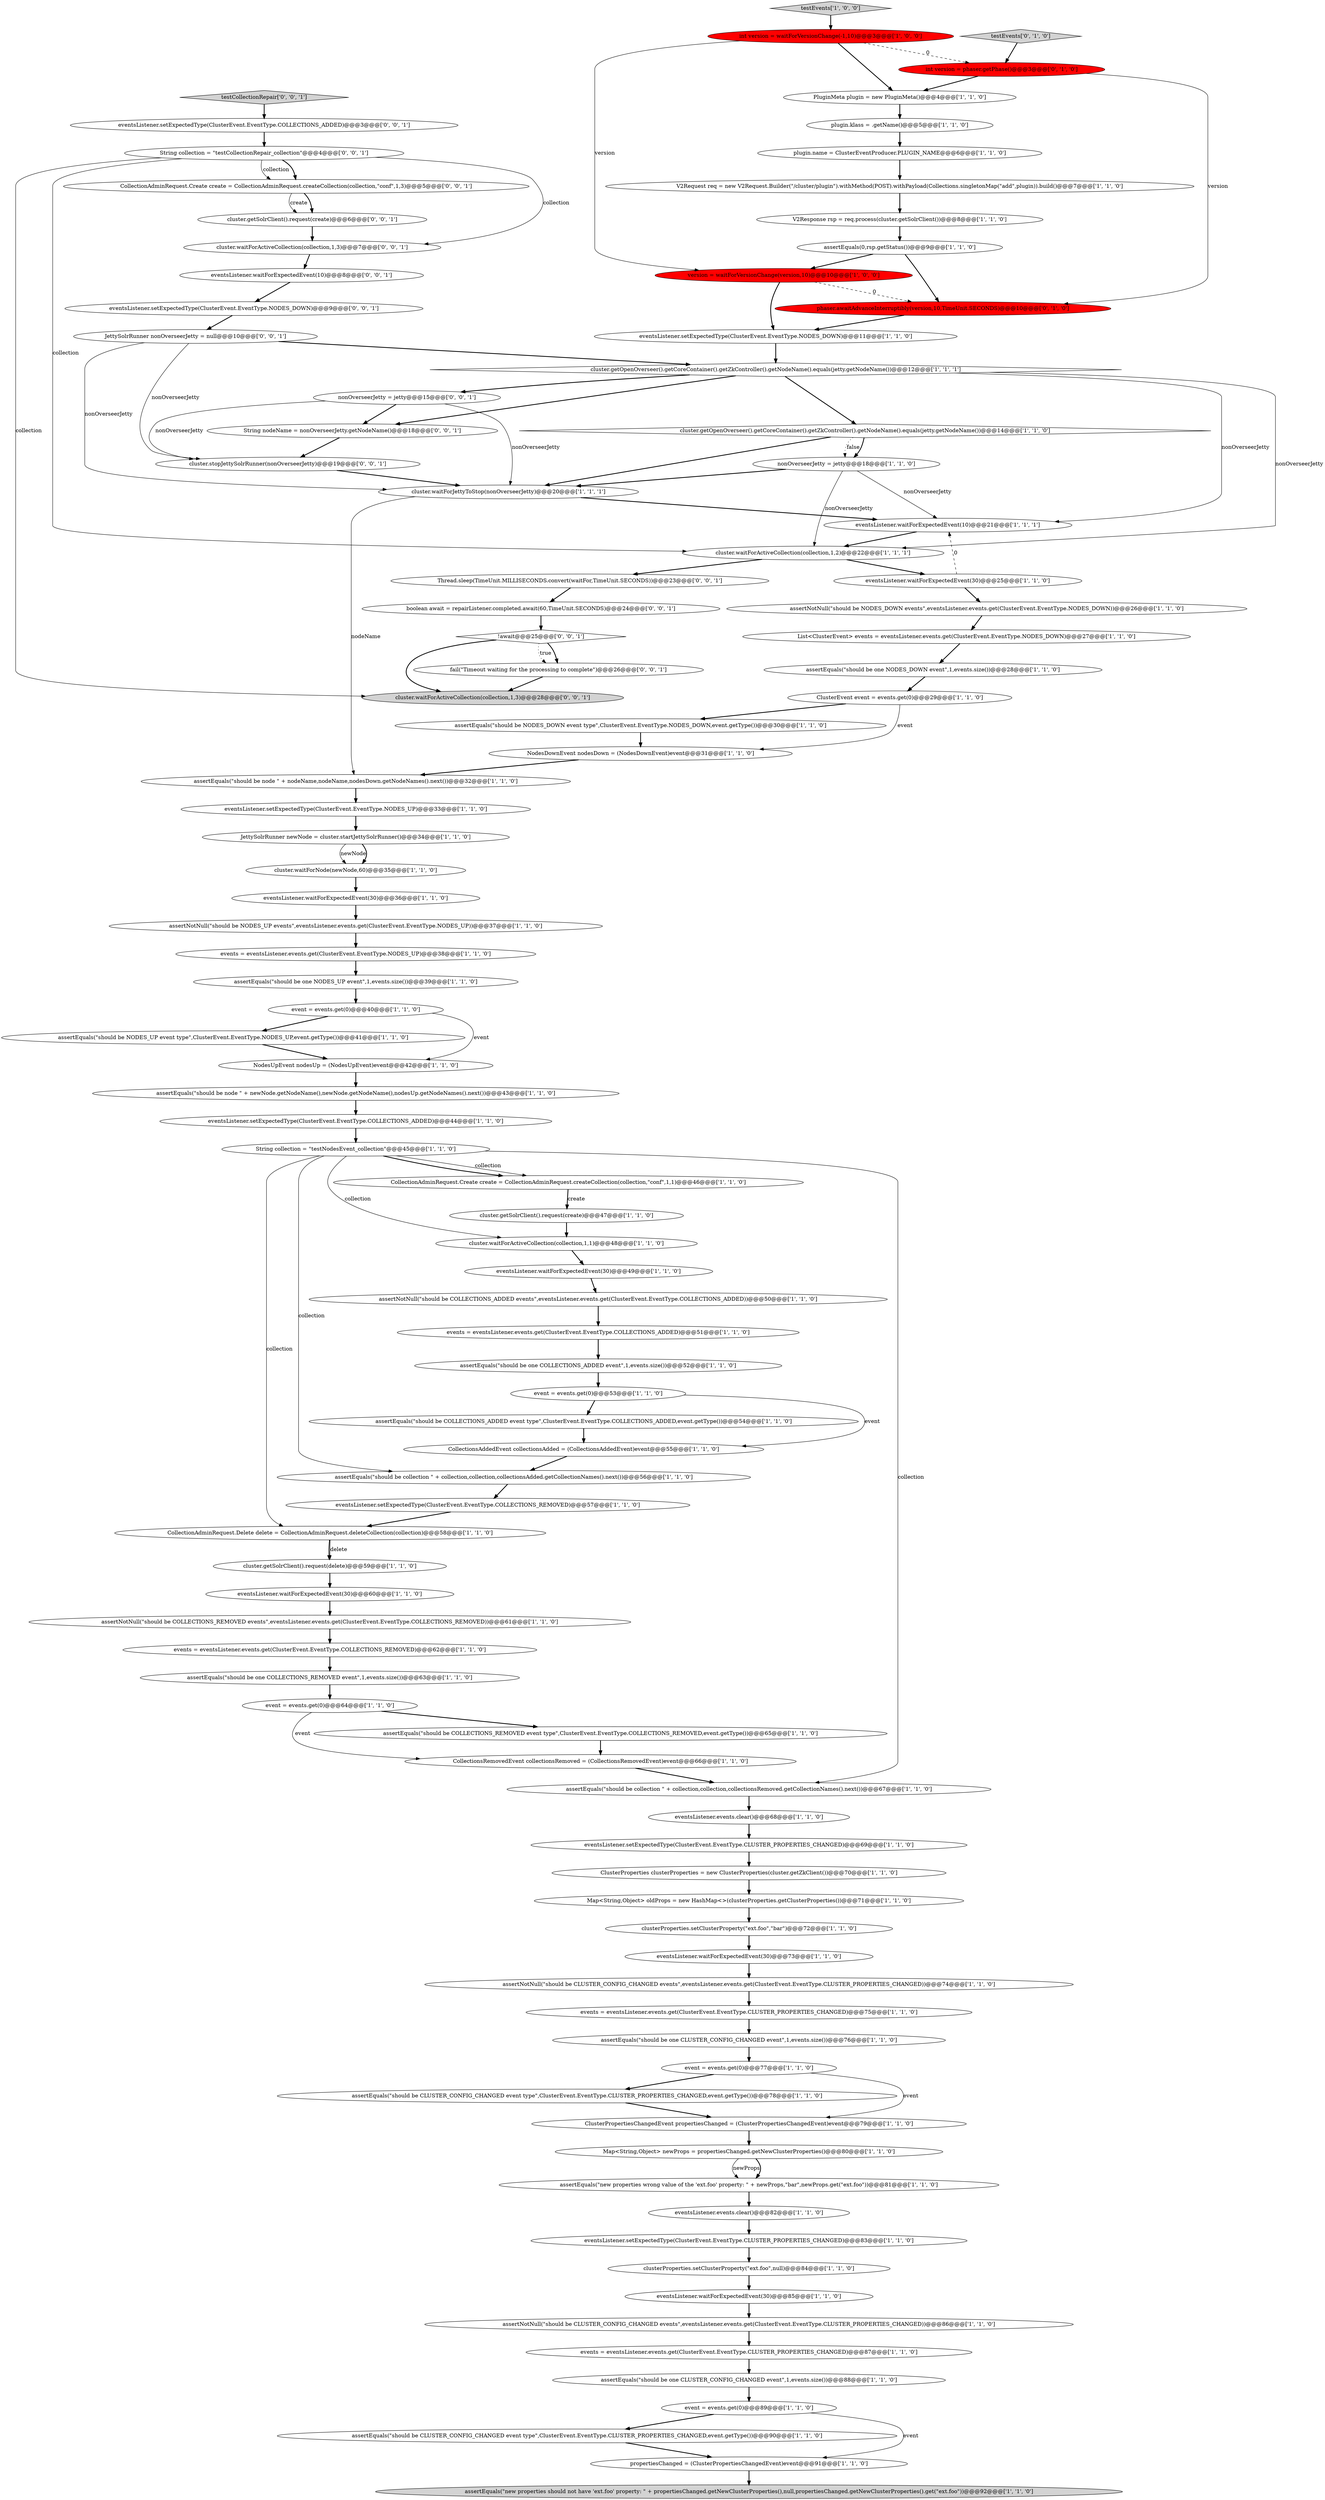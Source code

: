 digraph {
16 [style = filled, label = "cluster.getOpenOverseer().getCoreContainer().getZkController().getNodeName().equals(jetty.getNodeName())@@@14@@@['1', '1', '0']", fillcolor = white, shape = diamond image = "AAA0AAABBB1BBB"];
59 [style = filled, label = "ClusterProperties clusterProperties = new ClusterProperties(cluster.getZkClient())@@@70@@@['1', '1', '0']", fillcolor = white, shape = ellipse image = "AAA0AAABBB1BBB"];
65 [style = filled, label = "assertEquals(\"should be NODES_UP event type\",ClusterEvent.EventType.NODES_UP,event.getType())@@@41@@@['1', '1', '0']", fillcolor = white, shape = ellipse image = "AAA0AAABBB1BBB"];
85 [style = filled, label = "testEvents['0', '1', '0']", fillcolor = lightgray, shape = diamond image = "AAA0AAABBB2BBB"];
99 [style = filled, label = "String collection = \"testCollectionRepair_collection\"@@@4@@@['0', '0', '1']", fillcolor = white, shape = ellipse image = "AAA0AAABBB3BBB"];
33 [style = filled, label = "assertEquals(0,rsp.getStatus())@@@9@@@['1', '1', '0']", fillcolor = white, shape = ellipse image = "AAA0AAABBB1BBB"];
71 [style = filled, label = "NodesUpEvent nodesUp = (NodesUpEvent)event@@@42@@@['1', '1', '0']", fillcolor = white, shape = ellipse image = "AAA0AAABBB1BBB"];
88 [style = filled, label = "CollectionAdminRequest.Create create = CollectionAdminRequest.createCollection(collection,\"conf\",1,3)@@@5@@@['0', '0', '1']", fillcolor = white, shape = ellipse image = "AAA0AAABBB3BBB"];
86 [style = filled, label = "phaser.awaitAdvanceInterruptibly(version,10,TimeUnit.SECONDS)@@@10@@@['0', '1', '0']", fillcolor = red, shape = ellipse image = "AAA1AAABBB2BBB"];
77 [style = filled, label = "eventsListener.setExpectedType(ClusterEvent.EventType.CLUSTER_PROPERTIES_CHANGED)@@@69@@@['1', '1', '0']", fillcolor = white, shape = ellipse image = "AAA0AAABBB1BBB"];
6 [style = filled, label = "V2Response rsp = req.process(cluster.getSolrClient())@@@8@@@['1', '1', '0']", fillcolor = white, shape = ellipse image = "AAA0AAABBB1BBB"];
60 [style = filled, label = "plugin.klass = .getName()@@@5@@@['1', '1', '0']", fillcolor = white, shape = ellipse image = "AAA0AAABBB1BBB"];
92 [style = filled, label = "cluster.waitForActiveCollection(collection,1,3)@@@7@@@['0', '0', '1']", fillcolor = white, shape = ellipse image = "AAA0AAABBB3BBB"];
89 [style = filled, label = "cluster.stopJettySolrRunner(nonOverseerJetty)@@@19@@@['0', '0', '1']", fillcolor = white, shape = ellipse image = "AAA0AAABBB3BBB"];
37 [style = filled, label = "assertEquals(\"should be CLUSTER_CONFIG_CHANGED event type\",ClusterEvent.EventType.CLUSTER_PROPERTIES_CHANGED,event.getType())@@@78@@@['1', '1', '0']", fillcolor = white, shape = ellipse image = "AAA0AAABBB1BBB"];
17 [style = filled, label = "assertEquals(\"should be one CLUSTER_CONFIG_CHANGED event\",1,events.size())@@@88@@@['1', '1', '0']", fillcolor = white, shape = ellipse image = "AAA0AAABBB1BBB"];
62 [style = filled, label = "eventsListener.waitForExpectedEvent(30)@@@49@@@['1', '1', '0']", fillcolor = white, shape = ellipse image = "AAA0AAABBB1BBB"];
84 [style = filled, label = "int version = phaser.getPhase()@@@3@@@['0', '1', '0']", fillcolor = red, shape = ellipse image = "AAA1AAABBB2BBB"];
28 [style = filled, label = "assertEquals(\"should be node \" + newNode.getNodeName(),newNode.getNodeName(),nodesUp.getNodeNames().next())@@@43@@@['1', '1', '0']", fillcolor = white, shape = ellipse image = "AAA0AAABBB1BBB"];
36 [style = filled, label = "JettySolrRunner newNode = cluster.startJettySolrRunner()@@@34@@@['1', '1', '0']", fillcolor = white, shape = ellipse image = "AAA0AAABBB1BBB"];
13 [style = filled, label = "CollectionsRemovedEvent collectionsRemoved = (CollectionsRemovedEvent)event@@@66@@@['1', '1', '0']", fillcolor = white, shape = ellipse image = "AAA0AAABBB1BBB"];
10 [style = filled, label = "Map<String,Object> newProps = propertiesChanged.getNewClusterProperties()@@@80@@@['1', '1', '0']", fillcolor = white, shape = ellipse image = "AAA0AAABBB1BBB"];
27 [style = filled, label = "eventsListener.setExpectedType(ClusterEvent.EventType.COLLECTIONS_REMOVED)@@@57@@@['1', '1', '0']", fillcolor = white, shape = ellipse image = "AAA0AAABBB1BBB"];
12 [style = filled, label = "event = events.get(0)@@@40@@@['1', '1', '0']", fillcolor = white, shape = ellipse image = "AAA0AAABBB1BBB"];
73 [style = filled, label = "nonOverseerJetty = jetty@@@18@@@['1', '1', '0']", fillcolor = white, shape = ellipse image = "AAA0AAABBB1BBB"];
52 [style = filled, label = "clusterProperties.setClusterProperty(\"ext.foo\",\"bar\")@@@72@@@['1', '1', '0']", fillcolor = white, shape = ellipse image = "AAA0AAABBB1BBB"];
98 [style = filled, label = "cluster.waitForActiveCollection(collection,1,3)@@@28@@@['0', '0', '1']", fillcolor = lightgray, shape = ellipse image = "AAA0AAABBB3BBB"];
53 [style = filled, label = "CollectionAdminRequest.Delete delete = CollectionAdminRequest.deleteCollection(collection)@@@58@@@['1', '1', '0']", fillcolor = white, shape = ellipse image = "AAA0AAABBB1BBB"];
103 [style = filled, label = "cluster.getSolrClient().request(create)@@@6@@@['0', '0', '1']", fillcolor = white, shape = ellipse image = "AAA0AAABBB3BBB"];
4 [style = filled, label = "assertNotNull(\"should be COLLECTIONS_REMOVED events\",eventsListener.events.get(ClusterEvent.EventType.COLLECTIONS_REMOVED))@@@61@@@['1', '1', '0']", fillcolor = white, shape = ellipse image = "AAA0AAABBB1BBB"];
15 [style = filled, label = "eventsListener.waitForExpectedEvent(30)@@@36@@@['1', '1', '0']", fillcolor = white, shape = ellipse image = "AAA0AAABBB1BBB"];
7 [style = filled, label = "assertNotNull(\"should be COLLECTIONS_ADDED events\",eventsListener.events.get(ClusterEvent.EventType.COLLECTIONS_ADDED))@@@50@@@['1', '1', '0']", fillcolor = white, shape = ellipse image = "AAA0AAABBB1BBB"];
69 [style = filled, label = "assertEquals(\"should be one COLLECTIONS_ADDED event\",1,events.size())@@@52@@@['1', '1', '0']", fillcolor = white, shape = ellipse image = "AAA0AAABBB1BBB"];
93 [style = filled, label = "String nodeName = nonOverseerJetty.getNodeName()@@@18@@@['0', '0', '1']", fillcolor = white, shape = ellipse image = "AAA0AAABBB3BBB"];
58 [style = filled, label = "eventsListener.events.clear()@@@82@@@['1', '1', '0']", fillcolor = white, shape = ellipse image = "AAA0AAABBB1BBB"];
21 [style = filled, label = "plugin.name = ClusterEventProducer.PLUGIN_NAME@@@6@@@['1', '1', '0']", fillcolor = white, shape = ellipse image = "AAA0AAABBB1BBB"];
5 [style = filled, label = "assertEquals(\"new properties wrong value of the 'ext.foo' property: \" + newProps,\"bar\",newProps.get(\"ext.foo\"))@@@81@@@['1', '1', '0']", fillcolor = white, shape = ellipse image = "AAA0AAABBB1BBB"];
3 [style = filled, label = "eventsListener.waitForExpectedEvent(30)@@@73@@@['1', '1', '0']", fillcolor = white, shape = ellipse image = "AAA0AAABBB1BBB"];
26 [style = filled, label = "CollectionsAddedEvent collectionsAdded = (CollectionsAddedEvent)event@@@55@@@['1', '1', '0']", fillcolor = white, shape = ellipse image = "AAA0AAABBB1BBB"];
14 [style = filled, label = "List<ClusterEvent> events = eventsListener.events.get(ClusterEvent.EventType.NODES_DOWN)@@@27@@@['1', '1', '0']", fillcolor = white, shape = ellipse image = "AAA0AAABBB1BBB"];
11 [style = filled, label = "events = eventsListener.events.get(ClusterEvent.EventType.NODES_UP)@@@38@@@['1', '1', '0']", fillcolor = white, shape = ellipse image = "AAA0AAABBB1BBB"];
30 [style = filled, label = "eventsListener.waitForExpectedEvent(30)@@@25@@@['1', '1', '0']", fillcolor = white, shape = ellipse image = "AAA0AAABBB1BBB"];
35 [style = filled, label = "version = waitForVersionChange(version,10)@@@10@@@['1', '0', '0']", fillcolor = red, shape = ellipse image = "AAA1AAABBB1BBB"];
32 [style = filled, label = "Map<String,Object> oldProps = new HashMap<>(clusterProperties.getClusterProperties())@@@71@@@['1', '1', '0']", fillcolor = white, shape = ellipse image = "AAA0AAABBB1BBB"];
38 [style = filled, label = "cluster.waitForNode(newNode,60)@@@35@@@['1', '1', '0']", fillcolor = white, shape = ellipse image = "AAA0AAABBB1BBB"];
29 [style = filled, label = "events = eventsListener.events.get(ClusterEvent.EventType.COLLECTIONS_REMOVED)@@@62@@@['1', '1', '0']", fillcolor = white, shape = ellipse image = "AAA0AAABBB1BBB"];
48 [style = filled, label = "String collection = \"testNodesEvent_collection\"@@@45@@@['1', '1', '0']", fillcolor = white, shape = ellipse image = "AAA0AAABBB1BBB"];
49 [style = filled, label = "testEvents['1', '0', '0']", fillcolor = lightgray, shape = diamond image = "AAA0AAABBB1BBB"];
57 [style = filled, label = "assertEquals(\"new properties should not have 'ext.foo' property: \" + propertiesChanged.getNewClusterProperties(),null,propertiesChanged.getNewClusterProperties().get(\"ext.foo\"))@@@92@@@['1', '1', '0']", fillcolor = lightgray, shape = ellipse image = "AAA0AAABBB1BBB"];
72 [style = filled, label = "V2Request req = new V2Request.Builder(\"/cluster/plugin\").withMethod(POST).withPayload(Collections.singletonMap(\"add\",plugin)).build()@@@7@@@['1', '1', '0']", fillcolor = white, shape = ellipse image = "AAA0AAABBB1BBB"];
82 [style = filled, label = "eventsListener.events.clear()@@@68@@@['1', '1', '0']", fillcolor = white, shape = ellipse image = "AAA0AAABBB1BBB"];
31 [style = filled, label = "assertEquals(\"should be one COLLECTIONS_REMOVED event\",1,events.size())@@@63@@@['1', '1', '0']", fillcolor = white, shape = ellipse image = "AAA0AAABBB1BBB"];
34 [style = filled, label = "ClusterEvent event = events.get(0)@@@29@@@['1', '1', '0']", fillcolor = white, shape = ellipse image = "AAA0AAABBB1BBB"];
95 [style = filled, label = "boolean await = repairListener.completed.await(60,TimeUnit.SECONDS)@@@24@@@['0', '0', '1']", fillcolor = white, shape = ellipse image = "AAA0AAABBB3BBB"];
47 [style = filled, label = "cluster.waitForJettyToStop(nonOverseerJetty)@@@20@@@['1', '1', '1']", fillcolor = white, shape = ellipse image = "AAA0AAABBB1BBB"];
94 [style = filled, label = "testCollectionRepair['0', '0', '1']", fillcolor = lightgray, shape = diamond image = "AAA0AAABBB3BBB"];
8 [style = filled, label = "assertEquals(\"should be collection \" + collection,collection,collectionsAdded.getCollectionNames().next())@@@56@@@['1', '1', '0']", fillcolor = white, shape = ellipse image = "AAA0AAABBB1BBB"];
76 [style = filled, label = "events = eventsListener.events.get(ClusterEvent.EventType.CLUSTER_PROPERTIES_CHANGED)@@@75@@@['1', '1', '0']", fillcolor = white, shape = ellipse image = "AAA0AAABBB1BBB"];
0 [style = filled, label = "eventsListener.waitForExpectedEvent(10)@@@21@@@['1', '1', '1']", fillcolor = white, shape = ellipse image = "AAA0AAABBB1BBB"];
96 [style = filled, label = "!await@@@25@@@['0', '0', '1']", fillcolor = white, shape = diamond image = "AAA0AAABBB3BBB"];
83 [style = filled, label = "event = events.get(0)@@@53@@@['1', '1', '0']", fillcolor = white, shape = ellipse image = "AAA0AAABBB1BBB"];
66 [style = filled, label = "assertNotNull(\"should be NODES_DOWN events\",eventsListener.events.get(ClusterEvent.EventType.NODES_DOWN))@@@26@@@['1', '1', '0']", fillcolor = white, shape = ellipse image = "AAA0AAABBB1BBB"];
87 [style = filled, label = "fail(\"Timeout waiting for the processing to complete\")@@@26@@@['0', '0', '1']", fillcolor = white, shape = ellipse image = "AAA0AAABBB3BBB"];
63 [style = filled, label = "events = eventsListener.events.get(ClusterEvent.EventType.CLUSTER_PROPERTIES_CHANGED)@@@87@@@['1', '1', '0']", fillcolor = white, shape = ellipse image = "AAA0AAABBB1BBB"];
70 [style = filled, label = "event = events.get(0)@@@64@@@['1', '1', '0']", fillcolor = white, shape = ellipse image = "AAA0AAABBB1BBB"];
67 [style = filled, label = "event = events.get(0)@@@77@@@['1', '1', '0']", fillcolor = white, shape = ellipse image = "AAA0AAABBB1BBB"];
100 [style = filled, label = "eventsListener.setExpectedType(ClusterEvent.EventType.NODES_DOWN)@@@9@@@['0', '0', '1']", fillcolor = white, shape = ellipse image = "AAA0AAABBB3BBB"];
78 [style = filled, label = "cluster.getSolrClient().request(create)@@@47@@@['1', '1', '0']", fillcolor = white, shape = ellipse image = "AAA0AAABBB1BBB"];
51 [style = filled, label = "eventsListener.waitForExpectedEvent(30)@@@85@@@['1', '1', '0']", fillcolor = white, shape = ellipse image = "AAA0AAABBB1BBB"];
9 [style = filled, label = "events = eventsListener.events.get(ClusterEvent.EventType.COLLECTIONS_ADDED)@@@51@@@['1', '1', '0']", fillcolor = white, shape = ellipse image = "AAA0AAABBB1BBB"];
61 [style = filled, label = "assertNotNull(\"should be NODES_UP events\",eventsListener.events.get(ClusterEvent.EventType.NODES_UP))@@@37@@@['1', '1', '0']", fillcolor = white, shape = ellipse image = "AAA0AAABBB1BBB"];
102 [style = filled, label = "eventsListener.setExpectedType(ClusterEvent.EventType.COLLECTIONS_ADDED)@@@3@@@['0', '0', '1']", fillcolor = white, shape = ellipse image = "AAA0AAABBB3BBB"];
39 [style = filled, label = "eventsListener.setExpectedType(ClusterEvent.EventType.CLUSTER_PROPERTIES_CHANGED)@@@83@@@['1', '1', '0']", fillcolor = white, shape = ellipse image = "AAA0AAABBB1BBB"];
55 [style = filled, label = "cluster.getOpenOverseer().getCoreContainer().getZkController().getNodeName().equals(jetty.getNodeName())@@@12@@@['1', '1', '1']", fillcolor = white, shape = diamond image = "AAA0AAABBB1BBB"];
2 [style = filled, label = "assertNotNull(\"should be CLUSTER_CONFIG_CHANGED events\",eventsListener.events.get(ClusterEvent.EventType.CLUSTER_PROPERTIES_CHANGED))@@@86@@@['1', '1', '0']", fillcolor = white, shape = ellipse image = "AAA0AAABBB1BBB"];
80 [style = filled, label = "assertEquals(\"should be collection \" + collection,collection,collectionsRemoved.getCollectionNames().next())@@@67@@@['1', '1', '0']", fillcolor = white, shape = ellipse image = "AAA0AAABBB1BBB"];
91 [style = filled, label = "Thread.sleep(TimeUnit.MILLISECONDS.convert(waitFor,TimeUnit.SECONDS))@@@23@@@['0', '0', '1']", fillcolor = white, shape = ellipse image = "AAA0AAABBB3BBB"];
50 [style = filled, label = "assertEquals(\"should be NODES_DOWN event type\",ClusterEvent.EventType.NODES_DOWN,event.getType())@@@30@@@['1', '1', '0']", fillcolor = white, shape = ellipse image = "AAA0AAABBB1BBB"];
23 [style = filled, label = "propertiesChanged = (ClusterPropertiesChangedEvent)event@@@91@@@['1', '1', '0']", fillcolor = white, shape = ellipse image = "AAA0AAABBB1BBB"];
81 [style = filled, label = "assertEquals(\"should be one NODES_UP event\",1,events.size())@@@39@@@['1', '1', '0']", fillcolor = white, shape = ellipse image = "AAA0AAABBB1BBB"];
18 [style = filled, label = "cluster.waitForActiveCollection(collection,1,2)@@@22@@@['1', '1', '1']", fillcolor = white, shape = ellipse image = "AAA0AAABBB1BBB"];
25 [style = filled, label = "assertEquals(\"should be one CLUSTER_CONFIG_CHANGED event\",1,events.size())@@@76@@@['1', '1', '0']", fillcolor = white, shape = ellipse image = "AAA0AAABBB1BBB"];
56 [style = filled, label = "ClusterPropertiesChangedEvent propertiesChanged = (ClusterPropertiesChangedEvent)event@@@79@@@['1', '1', '0']", fillcolor = white, shape = ellipse image = "AAA0AAABBB1BBB"];
79 [style = filled, label = "eventsListener.setExpectedType(ClusterEvent.EventType.NODES_UP)@@@33@@@['1', '1', '0']", fillcolor = white, shape = ellipse image = "AAA0AAABBB1BBB"];
22 [style = filled, label = "assertNotNull(\"should be CLUSTER_CONFIG_CHANGED events\",eventsListener.events.get(ClusterEvent.EventType.CLUSTER_PROPERTIES_CHANGED))@@@74@@@['1', '1', '0']", fillcolor = white, shape = ellipse image = "AAA0AAABBB1BBB"];
46 [style = filled, label = "eventsListener.waitForExpectedEvent(30)@@@60@@@['1', '1', '0']", fillcolor = white, shape = ellipse image = "AAA0AAABBB1BBB"];
41 [style = filled, label = "eventsListener.setExpectedType(ClusterEvent.EventType.NODES_DOWN)@@@11@@@['1', '1', '0']", fillcolor = white, shape = ellipse image = "AAA0AAABBB1BBB"];
75 [style = filled, label = "CollectionAdminRequest.Create create = CollectionAdminRequest.createCollection(collection,\"conf\",1,1)@@@46@@@['1', '1', '0']", fillcolor = white, shape = ellipse image = "AAA0AAABBB1BBB"];
64 [style = filled, label = "PluginMeta plugin = new PluginMeta()@@@4@@@['1', '1', '0']", fillcolor = white, shape = ellipse image = "AAA0AAABBB1BBB"];
68 [style = filled, label = "assertEquals(\"should be CLUSTER_CONFIG_CHANGED event type\",ClusterEvent.EventType.CLUSTER_PROPERTIES_CHANGED,event.getType())@@@90@@@['1', '1', '0']", fillcolor = white, shape = ellipse image = "AAA0AAABBB1BBB"];
20 [style = filled, label = "cluster.waitForActiveCollection(collection,1,1)@@@48@@@['1', '1', '0']", fillcolor = white, shape = ellipse image = "AAA0AAABBB1BBB"];
40 [style = filled, label = "assertEquals(\"should be COLLECTIONS_ADDED event type\",ClusterEvent.EventType.COLLECTIONS_ADDED,event.getType())@@@54@@@['1', '1', '0']", fillcolor = white, shape = ellipse image = "AAA0AAABBB1BBB"];
74 [style = filled, label = "int version = waitForVersionChange(-1,10)@@@3@@@['1', '0', '0']", fillcolor = red, shape = ellipse image = "AAA1AAABBB1BBB"];
101 [style = filled, label = "nonOverseerJetty = jetty@@@15@@@['0', '0', '1']", fillcolor = white, shape = ellipse image = "AAA0AAABBB3BBB"];
90 [style = filled, label = "eventsListener.waitForExpectedEvent(10)@@@8@@@['0', '0', '1']", fillcolor = white, shape = ellipse image = "AAA0AAABBB3BBB"];
42 [style = filled, label = "assertEquals(\"should be one NODES_DOWN event\",1,events.size())@@@28@@@['1', '1', '0']", fillcolor = white, shape = ellipse image = "AAA0AAABBB1BBB"];
43 [style = filled, label = "assertEquals(\"should be node \" + nodeName,nodeName,nodesDown.getNodeNames().next())@@@32@@@['1', '1', '0']", fillcolor = white, shape = ellipse image = "AAA0AAABBB1BBB"];
44 [style = filled, label = "event = events.get(0)@@@89@@@['1', '1', '0']", fillcolor = white, shape = ellipse image = "AAA0AAABBB1BBB"];
45 [style = filled, label = "eventsListener.setExpectedType(ClusterEvent.EventType.COLLECTIONS_ADDED)@@@44@@@['1', '1', '0']", fillcolor = white, shape = ellipse image = "AAA0AAABBB1BBB"];
97 [style = filled, label = "JettySolrRunner nonOverseerJetty = null@@@10@@@['0', '0', '1']", fillcolor = white, shape = ellipse image = "AAA0AAABBB3BBB"];
1 [style = filled, label = "assertEquals(\"should be COLLECTIONS_REMOVED event type\",ClusterEvent.EventType.COLLECTIONS_REMOVED,event.getType())@@@65@@@['1', '1', '0']", fillcolor = white, shape = ellipse image = "AAA0AAABBB1BBB"];
19 [style = filled, label = "NodesDownEvent nodesDown = (NodesDownEvent)event@@@31@@@['1', '1', '0']", fillcolor = white, shape = ellipse image = "AAA0AAABBB1BBB"];
24 [style = filled, label = "clusterProperties.setClusterProperty(\"ext.foo\",null)@@@84@@@['1', '1', '0']", fillcolor = white, shape = ellipse image = "AAA0AAABBB1BBB"];
54 [style = filled, label = "cluster.getSolrClient().request(delete)@@@59@@@['1', '1', '0']", fillcolor = white, shape = ellipse image = "AAA0AAABBB1BBB"];
97->47 [style = solid, label="nonOverseerJetty"];
32->52 [style = bold, label=""];
35->41 [style = bold, label=""];
15->61 [style = bold, label=""];
55->0 [style = solid, label="nonOverseerJetty"];
88->103 [style = bold, label=""];
18->30 [style = bold, label=""];
39->24 [style = bold, label=""];
53->54 [style = bold, label=""];
34->50 [style = bold, label=""];
45->48 [style = bold, label=""];
38->15 [style = bold, label=""];
1->13 [style = bold, label=""];
23->57 [style = bold, label=""];
55->101 [style = bold, label=""];
96->87 [style = bold, label=""];
7->9 [style = bold, label=""];
92->90 [style = bold, label=""];
80->82 [style = bold, label=""];
21->72 [style = bold, label=""];
9->69 [style = bold, label=""];
94->102 [style = bold, label=""];
78->20 [style = bold, label=""];
53->54 [style = solid, label="delete"];
62->7 [style = bold, label=""];
55->18 [style = solid, label="nonOverseerJetty"];
18->91 [style = bold, label=""];
2->63 [style = bold, label=""];
96->87 [style = dotted, label="true"];
70->13 [style = solid, label="event"];
40->26 [style = bold, label=""];
20->62 [style = bold, label=""];
91->95 [style = bold, label=""];
17->44 [style = bold, label=""];
90->100 [style = bold, label=""];
85->84 [style = bold, label=""];
101->93 [style = bold, label=""];
47->0 [style = bold, label=""];
8->27 [style = bold, label=""];
64->60 [style = bold, label=""];
75->78 [style = bold, label=""];
77->59 [style = bold, label=""];
35->86 [style = dashed, label="0"];
16->73 [style = dotted, label="false"];
28->45 [style = bold, label=""];
48->80 [style = solid, label="collection"];
44->23 [style = solid, label="event"];
61->11 [style = bold, label=""];
50->19 [style = bold, label=""];
60->21 [style = bold, label=""];
75->78 [style = solid, label="create"];
54->46 [style = bold, label=""];
27->53 [style = bold, label=""];
59->32 [style = bold, label=""];
100->97 [style = bold, label=""];
76->25 [style = bold, label=""];
89->47 [style = bold, label=""];
74->35 [style = solid, label="version"];
31->70 [style = bold, label=""];
34->19 [style = solid, label="event"];
13->80 [style = bold, label=""];
48->75 [style = bold, label=""];
84->64 [style = bold, label=""];
56->10 [style = bold, label=""];
58->39 [style = bold, label=""];
74->84 [style = dashed, label="0"];
12->65 [style = bold, label=""];
46->4 [style = bold, label=""];
22->76 [style = bold, label=""];
44->68 [style = bold, label=""];
16->73 [style = bold, label=""];
97->55 [style = bold, label=""];
83->40 [style = bold, label=""];
48->53 [style = solid, label="collection"];
86->41 [style = bold, label=""];
24->51 [style = bold, label=""];
99->92 [style = solid, label="collection"];
99->88 [style = bold, label=""];
82->77 [style = bold, label=""];
55->93 [style = bold, label=""];
14->42 [style = bold, label=""];
102->99 [style = bold, label=""];
47->43 [style = solid, label="nodeName"];
99->88 [style = solid, label="collection"];
96->98 [style = bold, label=""];
99->18 [style = solid, label="collection"];
26->8 [style = bold, label=""];
4->29 [style = bold, label=""];
33->86 [style = bold, label=""];
36->38 [style = solid, label="newNode"];
65->71 [style = bold, label=""];
10->5 [style = solid, label="newProps"];
49->74 [style = bold, label=""];
88->103 [style = solid, label="create"];
10->5 [style = bold, label=""];
51->2 [style = bold, label=""];
63->17 [style = bold, label=""];
99->98 [style = solid, label="collection"];
6->33 [style = bold, label=""];
69->83 [style = bold, label=""];
48->20 [style = solid, label="collection"];
0->18 [style = bold, label=""];
84->86 [style = solid, label="version"];
5->58 [style = bold, label=""];
55->16 [style = bold, label=""];
19->43 [style = bold, label=""];
93->89 [style = bold, label=""];
70->1 [style = bold, label=""];
83->26 [style = solid, label="event"];
42->34 [style = bold, label=""];
33->35 [style = bold, label=""];
41->55 [style = bold, label=""];
16->47 [style = bold, label=""];
12->71 [style = solid, label="event"];
30->66 [style = bold, label=""];
29->31 [style = bold, label=""];
67->56 [style = solid, label="event"];
74->64 [style = bold, label=""];
101->47 [style = solid, label="nonOverseerJetty"];
71->28 [style = bold, label=""];
72->6 [style = bold, label=""];
87->98 [style = bold, label=""];
48->75 [style = solid, label="collection"];
3->22 [style = bold, label=""];
97->89 [style = solid, label="nonOverseerJetty"];
73->47 [style = bold, label=""];
103->92 [style = bold, label=""];
73->18 [style = solid, label="nonOverseerJetty"];
43->79 [style = bold, label=""];
79->36 [style = bold, label=""];
30->0 [style = dashed, label="0"];
95->96 [style = bold, label=""];
48->8 [style = solid, label="collection"];
67->37 [style = bold, label=""];
52->3 [style = bold, label=""];
36->38 [style = bold, label=""];
11->81 [style = bold, label=""];
101->89 [style = solid, label="nonOverseerJetty"];
25->67 [style = bold, label=""];
66->14 [style = bold, label=""];
81->12 [style = bold, label=""];
68->23 [style = bold, label=""];
37->56 [style = bold, label=""];
73->0 [style = solid, label="nonOverseerJetty"];
}
